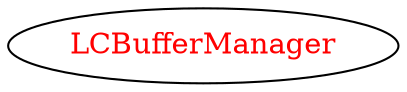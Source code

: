 digraph dependencyGraph {
 concentrate=true;
 ranksep="2.0";
 rankdir="LR"; 
 splines="ortho";
"LCBufferManager" [fontcolor="red"];
}